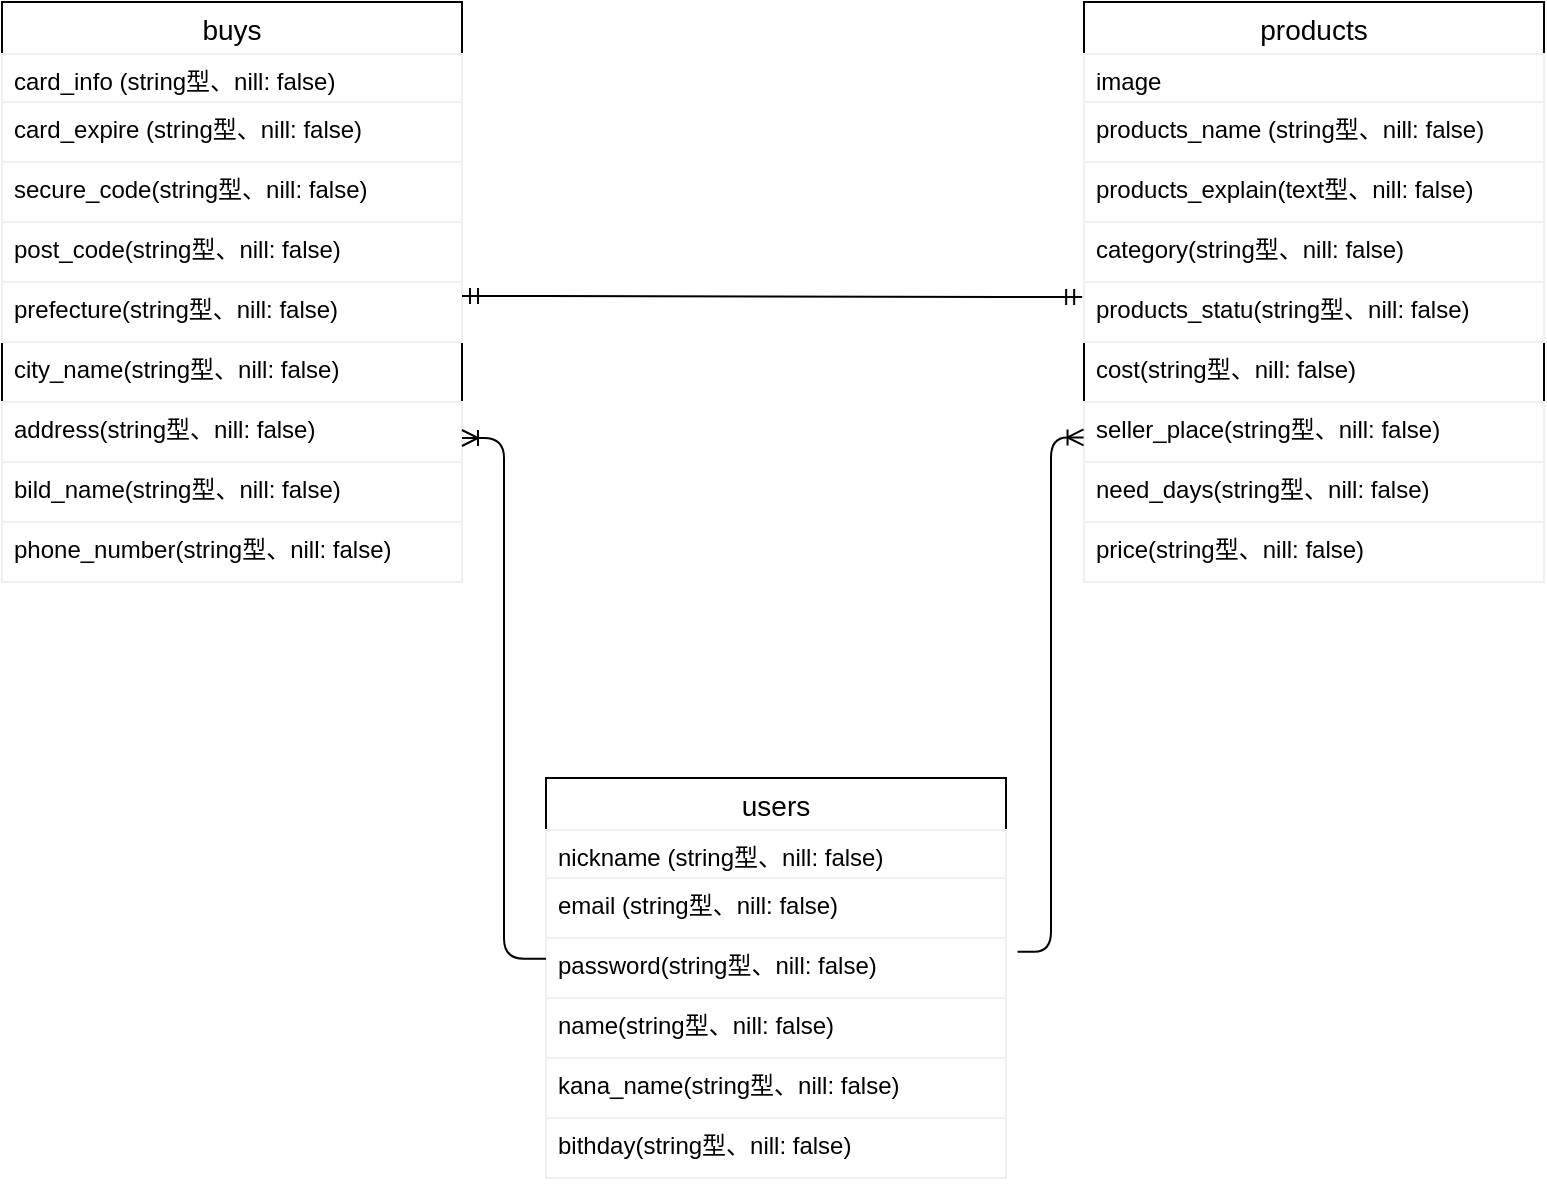<mxfile>
    <diagram id="LAix61GHYzdfSrvDHMvL" name="ページ1">
        <mxGraphModel dx="439" dy="553" grid="1" gridSize="10" guides="1" tooltips="1" connect="1" arrows="1" fold="1" page="1" pageScale="1" pageWidth="827" pageHeight="1169" math="0" shadow="0">
            <root>
                <mxCell id="0"/>
                <mxCell id="1" parent="0"/>
                <mxCell id="2" value="users" style="swimlane;fontStyle=0;childLayout=stackLayout;horizontal=1;startSize=26;horizontalStack=0;resizeParent=1;resizeParentMax=0;resizeLast=0;collapsible=1;marginBottom=0;align=center;fontSize=14;" parent="1" vertex="1">
                    <mxGeometry x="299" y="470" width="230" height="200" as="geometry"/>
                </mxCell>
                <mxCell id="3" value="nickname (string型、nill: false)" style="text;spacingLeft=4;spacingRight=4;overflow=hidden;rotatable=0;points=[[0,0.5],[1,0.5]];portConstraint=eastwest;fontSize=12;strokeColor=#f0f0f0;html=1;" parent="2" vertex="1">
                    <mxGeometry y="26" width="230" height="24" as="geometry"/>
                </mxCell>
                <mxCell id="4" value="email (string型、nill: false)" style="text;fillColor=none;spacingLeft=4;spacingRight=4;overflow=hidden;rotatable=0;points=[[0,0.5],[1,0.5]];portConstraint=eastwest;fontSize=12;strokeColor=#f0f0f0;" parent="2" vertex="1">
                    <mxGeometry y="50" width="230" height="30" as="geometry"/>
                </mxCell>
                <mxCell id="5" value="password(string型、nill: false)" style="text;fillColor=none;spacingLeft=4;spacingRight=4;overflow=hidden;rotatable=0;points=[[0,0.5],[1,0.5]];portConstraint=eastwest;fontSize=12;strokeColor=#f0f0f0;" parent="2" vertex="1">
                    <mxGeometry y="80" width="230" height="30" as="geometry"/>
                </mxCell>
                <mxCell id="40" value="name(string型、nill: false)" style="text;fillColor=none;spacingLeft=4;spacingRight=4;overflow=hidden;rotatable=0;points=[[0,0.5],[1,0.5]];portConstraint=eastwest;fontSize=12;strokeColor=#f0f0f0;" parent="2" vertex="1">
                    <mxGeometry y="110" width="230" height="30" as="geometry"/>
                </mxCell>
                <mxCell id="41" value="kana_name(string型、nill: false)" style="text;fillColor=none;spacingLeft=4;spacingRight=4;overflow=hidden;rotatable=0;points=[[0,0.5],[1,0.5]];portConstraint=eastwest;fontSize=12;strokeColor=#f0f0f0;" parent="2" vertex="1">
                    <mxGeometry y="140" width="230" height="30" as="geometry"/>
                </mxCell>
                <mxCell id="42" value="bithday(string型、nill: false)" style="text;fillColor=none;spacingLeft=4;spacingRight=4;overflow=hidden;rotatable=0;points=[[0,0.5],[1,0.5]];portConstraint=eastwest;fontSize=12;strokeColor=#f0f0f0;" parent="2" vertex="1">
                    <mxGeometry y="170" width="230" height="30" as="geometry"/>
                </mxCell>
                <mxCell id="43" value="buys" style="swimlane;fontStyle=0;childLayout=stackLayout;horizontal=1;startSize=26;horizontalStack=0;resizeParent=1;resizeParentMax=0;resizeLast=0;collapsible=1;marginBottom=0;align=center;fontSize=14;" parent="1" vertex="1">
                    <mxGeometry x="27" y="82" width="230" height="290" as="geometry"/>
                </mxCell>
                <mxCell id="44" value="card_info (string型、nill: false)" style="text;spacingLeft=4;spacingRight=4;overflow=hidden;rotatable=0;points=[[0,0.5],[1,0.5]];portConstraint=eastwest;fontSize=12;strokeColor=#f0f0f0;html=1;" parent="43" vertex="1">
                    <mxGeometry y="26" width="230" height="24" as="geometry"/>
                </mxCell>
                <mxCell id="45" value="card_expire (string型、nill: false)" style="text;fillColor=none;spacingLeft=4;spacingRight=4;overflow=hidden;rotatable=0;points=[[0,0.5],[1,0.5]];portConstraint=eastwest;fontSize=12;strokeColor=#f0f0f0;" parent="43" vertex="1">
                    <mxGeometry y="50" width="230" height="30" as="geometry"/>
                </mxCell>
                <mxCell id="46" value="secure_code(string型、nill: false)" style="text;fillColor=none;spacingLeft=4;spacingRight=4;overflow=hidden;rotatable=0;points=[[0,0.5],[1,0.5]];portConstraint=eastwest;fontSize=12;strokeColor=#f0f0f0;" parent="43" vertex="1">
                    <mxGeometry y="80" width="230" height="30" as="geometry"/>
                </mxCell>
                <mxCell id="47" value="post_code(string型、nill: false)" style="text;fillColor=none;spacingLeft=4;spacingRight=4;overflow=hidden;rotatable=0;points=[[0,0.5],[1,0.5]];portConstraint=eastwest;fontSize=12;strokeColor=#f0f0f0;" parent="43" vertex="1">
                    <mxGeometry y="110" width="230" height="30" as="geometry"/>
                </mxCell>
                <mxCell id="48" value="prefecture(string型、nill: false)" style="text;fillColor=none;spacingLeft=4;spacingRight=4;overflow=hidden;rotatable=0;points=[[0,0.5],[1,0.5]];portConstraint=eastwest;fontSize=12;strokeColor=#f0f0f0;" parent="43" vertex="1">
                    <mxGeometry y="140" width="230" height="30" as="geometry"/>
                </mxCell>
                <mxCell id="49" value="city_name(string型、nill: false)" style="text;strokeColor=none;fillColor=none;spacingLeft=4;spacingRight=4;overflow=hidden;rotatable=0;points=[[0,0.5],[1,0.5]];portConstraint=eastwest;fontSize=12;" parent="43" vertex="1">
                    <mxGeometry y="170" width="230" height="30" as="geometry"/>
                </mxCell>
                <mxCell id="50" value="address(string型、nill: false)" style="text;fillColor=none;spacingLeft=4;spacingRight=4;overflow=hidden;rotatable=0;points=[[0,0.5],[1,0.5]];portConstraint=eastwest;fontSize=12;strokeColor=#f0f0f0;" parent="43" vertex="1">
                    <mxGeometry y="200" width="230" height="30" as="geometry"/>
                </mxCell>
                <mxCell id="51" value="bild_name(string型、nill: false)" style="text;fillColor=none;spacingLeft=4;spacingRight=4;overflow=hidden;rotatable=0;points=[[0,0.5],[1,0.5]];portConstraint=eastwest;fontSize=12;strokeColor=#f0f0f0;" parent="43" vertex="1">
                    <mxGeometry y="230" width="230" height="30" as="geometry"/>
                </mxCell>
                <mxCell id="52" value="phone_number(string型、nill: false)" style="text;fillColor=none;spacingLeft=4;spacingRight=4;overflow=hidden;rotatable=0;points=[[0,0.5],[1,0.5]];portConstraint=eastwest;fontSize=12;strokeColor=#f0f0f0;" parent="43" vertex="1">
                    <mxGeometry y="260" width="230" height="30" as="geometry"/>
                </mxCell>
                <mxCell id="69" style="edgeStyle=elbowEdgeStyle;rounded=0;orthogonalLoop=1;jettySize=auto;html=1;entryX=1.002;entryY=0.497;entryDx=0;entryDy=0;entryPerimeter=0;" parent="43" source="50" target="50" edge="1">
                    <mxGeometry relative="1" as="geometry"/>
                </mxCell>
                <mxCell id="53" value="products" style="swimlane;fontStyle=0;childLayout=stackLayout;horizontal=1;startSize=26;horizontalStack=0;resizeParent=1;resizeParentMax=0;resizeLast=0;collapsible=1;marginBottom=0;align=center;fontSize=14;" parent="1" vertex="1">
                    <mxGeometry x="568" y="82" width="230" height="290" as="geometry"/>
                </mxCell>
                <mxCell id="54" value="image" style="text;spacingLeft=4;spacingRight=4;overflow=hidden;rotatable=0;points=[[0,0.5],[1,0.5]];portConstraint=eastwest;fontSize=12;strokeColor=#f0f0f0;html=1;" parent="53" vertex="1">
                    <mxGeometry y="26" width="230" height="24" as="geometry"/>
                </mxCell>
                <mxCell id="55" value="products_name (string型、nill: false) &#10;" style="text;fillColor=none;spacingLeft=4;spacingRight=4;overflow=hidden;rotatable=0;points=[[0,0.5],[1,0.5]];portConstraint=eastwest;fontSize=12;strokeColor=#f0f0f0;" parent="53" vertex="1">
                    <mxGeometry y="50" width="230" height="30" as="geometry"/>
                </mxCell>
                <mxCell id="56" value="products_explain(text型、nill: false)" style="text;fillColor=none;spacingLeft=4;spacingRight=4;overflow=hidden;rotatable=0;points=[[0,0.5],[1,0.5]];portConstraint=eastwest;fontSize=12;strokeColor=#f0f0f0;" parent="53" vertex="1">
                    <mxGeometry y="80" width="230" height="30" as="geometry"/>
                </mxCell>
                <mxCell id="57" value="category(string型、nill: false)" style="text;fillColor=none;spacingLeft=4;spacingRight=4;overflow=hidden;rotatable=0;points=[[0,0.5],[1,0.5]];portConstraint=eastwest;fontSize=12;strokeColor=#f0f0f0;" parent="53" vertex="1">
                    <mxGeometry y="110" width="230" height="30" as="geometry"/>
                </mxCell>
                <mxCell id="58" value="products_statu(string型、nill: false)" style="text;fillColor=none;spacingLeft=4;spacingRight=4;overflow=hidden;rotatable=0;points=[[0,0.5],[1,0.5]];portConstraint=eastwest;fontSize=12;strokeColor=#f0f0f0;" parent="53" vertex="1">
                    <mxGeometry y="140" width="230" height="30" as="geometry"/>
                </mxCell>
                <mxCell id="59" value="cost(string型、nill: false)" style="text;strokeColor=none;fillColor=none;spacingLeft=4;spacingRight=4;overflow=hidden;rotatable=0;points=[[0,0.5],[1,0.5]];portConstraint=eastwest;fontSize=12;" parent="53" vertex="1">
                    <mxGeometry y="170" width="230" height="30" as="geometry"/>
                </mxCell>
                <mxCell id="60" value="seller_place(string型、nill: false)" style="text;fillColor=none;spacingLeft=4;spacingRight=4;overflow=hidden;rotatable=0;points=[[0,0.5],[1,0.5]];portConstraint=eastwest;fontSize=12;strokeColor=#f0f0f0;" parent="53" vertex="1">
                    <mxGeometry y="200" width="230" height="30" as="geometry"/>
                </mxCell>
                <mxCell id="61" value="need_days(string型、nill: false)" style="text;fillColor=none;spacingLeft=4;spacingRight=4;overflow=hidden;rotatable=0;points=[[0,0.5],[1,0.5]];portConstraint=eastwest;fontSize=12;strokeColor=#f0f0f0;" parent="53" vertex="1">
                    <mxGeometry y="230" width="230" height="30" as="geometry"/>
                </mxCell>
                <mxCell id="62" value="price(string型、nill: false)" style="text;fillColor=none;spacingLeft=4;spacingRight=4;overflow=hidden;rotatable=0;points=[[0,0.5],[1,0.5]];portConstraint=eastwest;fontSize=12;strokeColor=#f0f0f0;" parent="53" vertex="1">
                    <mxGeometry y="260" width="230" height="30" as="geometry"/>
                </mxCell>
                <mxCell id="63" value="" style="edgeStyle=entityRelationEdgeStyle;fontSize=12;html=1;endArrow=ERmandOne;startArrow=ERmandOne;entryX=-0.004;entryY=0.252;entryDx=0;entryDy=0;entryPerimeter=0;exitX=1;exitY=0.232;exitDx=0;exitDy=0;exitPerimeter=0;" parent="1" source="48" target="58" edge="1">
                    <mxGeometry width="100" height="100" relative="1" as="geometry">
                        <mxPoint x="280" y="230" as="sourcePoint"/>
                        <mxPoint x="540" y="230" as="targetPoint"/>
                    </mxGeometry>
                </mxCell>
                <mxCell id="70" value="" style="edgeStyle=elbowEdgeStyle;fontSize=12;html=1;endArrow=ERoneToMany;exitX=0;exitY=0.346;exitDx=0;exitDy=0;exitPerimeter=0;entryX=1;entryY=0.6;entryDx=0;entryDy=0;entryPerimeter=0;" edge="1" parent="1" source="5" target="50">
                    <mxGeometry width="100" height="100" relative="1" as="geometry">
                        <mxPoint x="160" y="400" as="sourcePoint"/>
                        <mxPoint x="260" y="300" as="targetPoint"/>
                    </mxGeometry>
                </mxCell>
                <mxCell id="71" value="" style="edgeStyle=elbowEdgeStyle;fontSize=12;html=1;endArrow=ERoneToMany;exitX=1.025;exitY=0.229;exitDx=0;exitDy=0;exitPerimeter=0;entryX=-0.001;entryY=0.591;entryDx=0;entryDy=0;entryPerimeter=0;" edge="1" parent="1" source="5" target="60">
                    <mxGeometry width="100" height="100" relative="1" as="geometry">
                        <mxPoint x="560" y="500" as="sourcePoint"/>
                        <mxPoint x="560" y="300" as="targetPoint"/>
                    </mxGeometry>
                </mxCell>
            </root>
        </mxGraphModel>
    </diagram>
</mxfile>